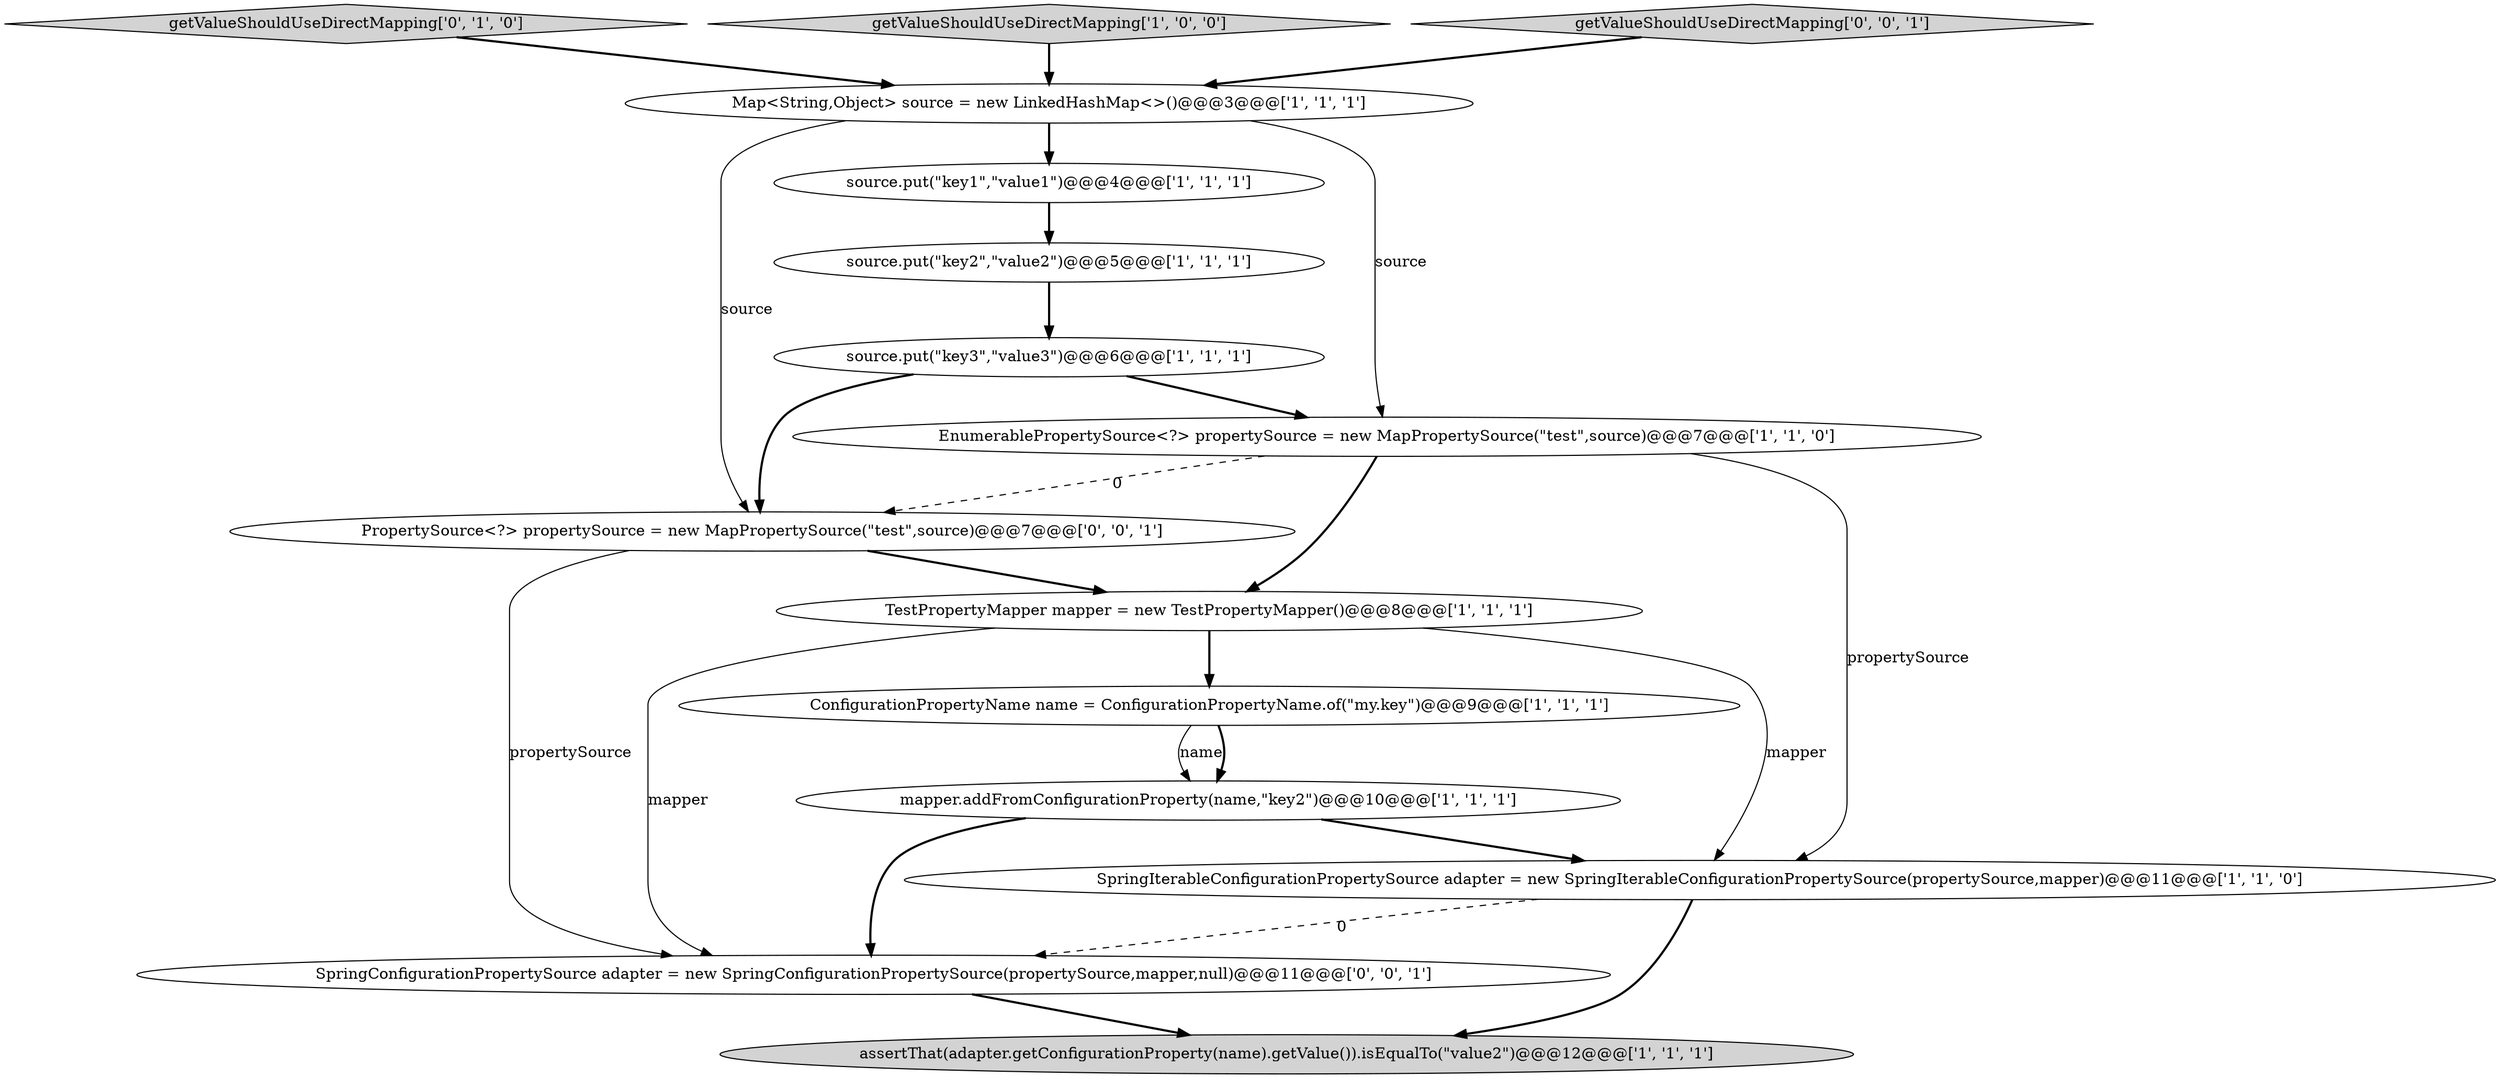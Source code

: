 digraph {
14 [style = filled, label = "PropertySource<?> propertySource = new MapPropertySource(\"test\",source)@@@7@@@['0', '0', '1']", fillcolor = white, shape = ellipse image = "AAA0AAABBB3BBB"];
8 [style = filled, label = "source.put(\"key2\",\"value2\")@@@5@@@['1', '1', '1']", fillcolor = white, shape = ellipse image = "AAA0AAABBB1BBB"];
0 [style = filled, label = "source.put(\"key3\",\"value3\")@@@6@@@['1', '1', '1']", fillcolor = white, shape = ellipse image = "AAA0AAABBB1BBB"];
11 [style = filled, label = "getValueShouldUseDirectMapping['0', '1', '0']", fillcolor = lightgray, shape = diamond image = "AAA0AAABBB2BBB"];
12 [style = filled, label = "SpringConfigurationPropertySource adapter = new SpringConfigurationPropertySource(propertySource,mapper,null)@@@11@@@['0', '0', '1']", fillcolor = white, shape = ellipse image = "AAA0AAABBB3BBB"];
6 [style = filled, label = "Map<String,Object> source = new LinkedHashMap<>()@@@3@@@['1', '1', '1']", fillcolor = white, shape = ellipse image = "AAA0AAABBB1BBB"];
4 [style = filled, label = "source.put(\"key1\",\"value1\")@@@4@@@['1', '1', '1']", fillcolor = white, shape = ellipse image = "AAA0AAABBB1BBB"];
3 [style = filled, label = "getValueShouldUseDirectMapping['1', '0', '0']", fillcolor = lightgray, shape = diamond image = "AAA0AAABBB1BBB"];
1 [style = filled, label = "EnumerablePropertySource<?> propertySource = new MapPropertySource(\"test\",source)@@@7@@@['1', '1', '0']", fillcolor = white, shape = ellipse image = "AAA0AAABBB1BBB"];
5 [style = filled, label = "mapper.addFromConfigurationProperty(name,\"key2\")@@@10@@@['1', '1', '1']", fillcolor = white, shape = ellipse image = "AAA0AAABBB1BBB"];
7 [style = filled, label = "TestPropertyMapper mapper = new TestPropertyMapper()@@@8@@@['1', '1', '1']", fillcolor = white, shape = ellipse image = "AAA0AAABBB1BBB"];
2 [style = filled, label = "ConfigurationPropertyName name = ConfigurationPropertyName.of(\"my.key\")@@@9@@@['1', '1', '1']", fillcolor = white, shape = ellipse image = "AAA0AAABBB1BBB"];
9 [style = filled, label = "SpringIterableConfigurationPropertySource adapter = new SpringIterableConfigurationPropertySource(propertySource,mapper)@@@11@@@['1', '1', '0']", fillcolor = white, shape = ellipse image = "AAA0AAABBB1BBB"];
10 [style = filled, label = "assertThat(adapter.getConfigurationProperty(name).getValue()).isEqualTo(\"value2\")@@@12@@@['1', '1', '1']", fillcolor = lightgray, shape = ellipse image = "AAA0AAABBB1BBB"];
13 [style = filled, label = "getValueShouldUseDirectMapping['0', '0', '1']", fillcolor = lightgray, shape = diamond image = "AAA0AAABBB3BBB"];
5->9 [style = bold, label=""];
1->14 [style = dashed, label="0"];
2->5 [style = solid, label="name"];
11->6 [style = bold, label=""];
14->12 [style = solid, label="propertySource"];
3->6 [style = bold, label=""];
9->10 [style = bold, label=""];
7->12 [style = solid, label="mapper"];
1->9 [style = solid, label="propertySource"];
1->7 [style = bold, label=""];
6->1 [style = solid, label="source"];
14->7 [style = bold, label=""];
8->0 [style = bold, label=""];
7->9 [style = solid, label="mapper"];
6->4 [style = bold, label=""];
0->14 [style = bold, label=""];
12->10 [style = bold, label=""];
5->12 [style = bold, label=""];
7->2 [style = bold, label=""];
0->1 [style = bold, label=""];
4->8 [style = bold, label=""];
9->12 [style = dashed, label="0"];
6->14 [style = solid, label="source"];
13->6 [style = bold, label=""];
2->5 [style = bold, label=""];
}
